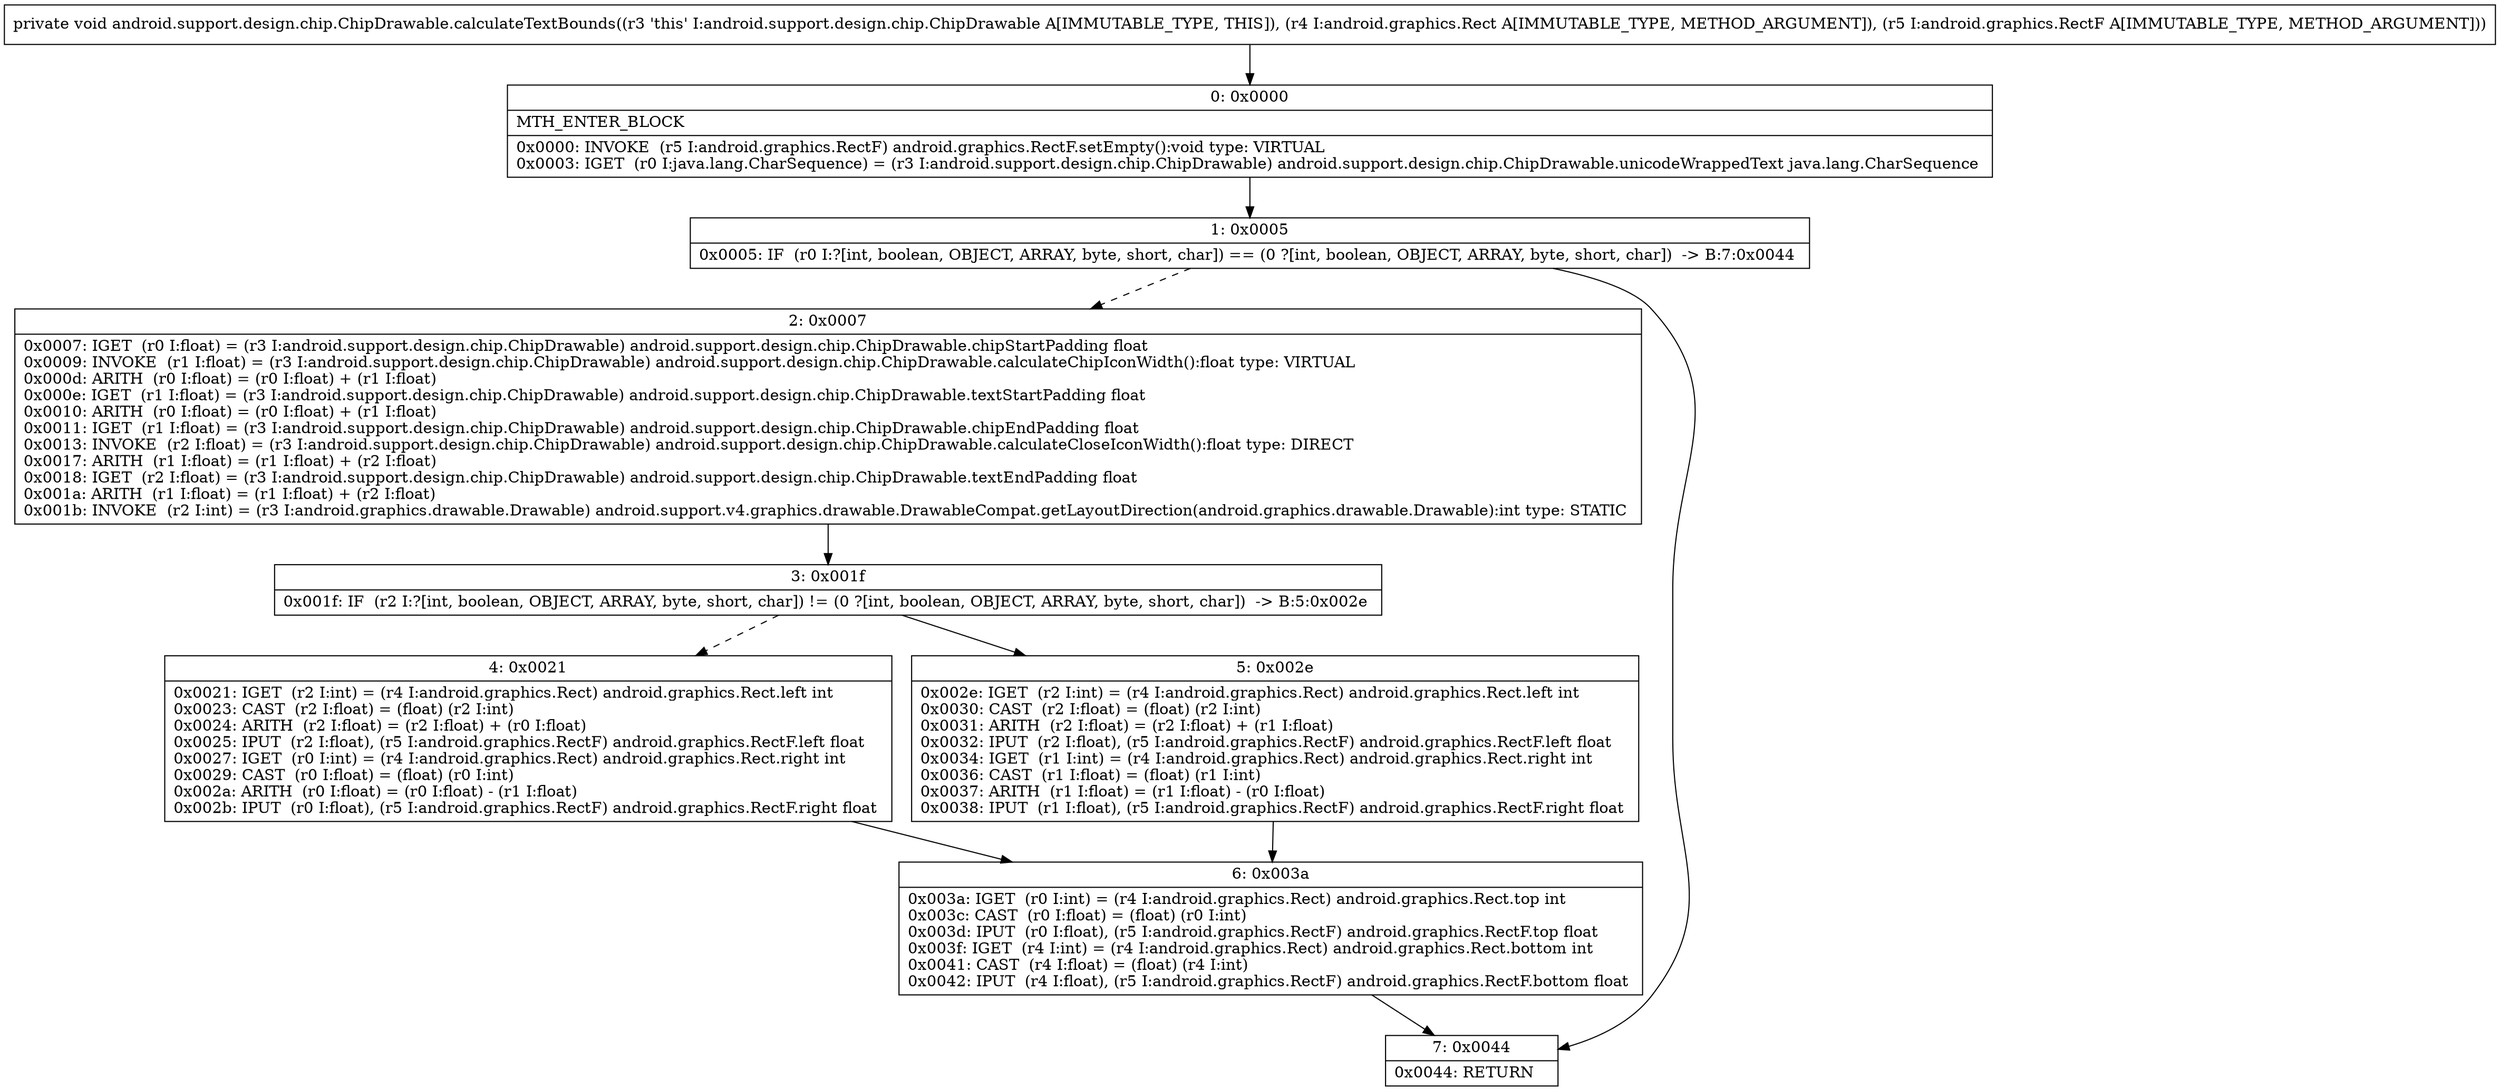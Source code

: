 digraph "CFG forandroid.support.design.chip.ChipDrawable.calculateTextBounds(Landroid\/graphics\/Rect;Landroid\/graphics\/RectF;)V" {
Node_0 [shape=record,label="{0\:\ 0x0000|MTH_ENTER_BLOCK\l|0x0000: INVOKE  (r5 I:android.graphics.RectF) android.graphics.RectF.setEmpty():void type: VIRTUAL \l0x0003: IGET  (r0 I:java.lang.CharSequence) = (r3 I:android.support.design.chip.ChipDrawable) android.support.design.chip.ChipDrawable.unicodeWrappedText java.lang.CharSequence \l}"];
Node_1 [shape=record,label="{1\:\ 0x0005|0x0005: IF  (r0 I:?[int, boolean, OBJECT, ARRAY, byte, short, char]) == (0 ?[int, boolean, OBJECT, ARRAY, byte, short, char])  \-\> B:7:0x0044 \l}"];
Node_2 [shape=record,label="{2\:\ 0x0007|0x0007: IGET  (r0 I:float) = (r3 I:android.support.design.chip.ChipDrawable) android.support.design.chip.ChipDrawable.chipStartPadding float \l0x0009: INVOKE  (r1 I:float) = (r3 I:android.support.design.chip.ChipDrawable) android.support.design.chip.ChipDrawable.calculateChipIconWidth():float type: VIRTUAL \l0x000d: ARITH  (r0 I:float) = (r0 I:float) + (r1 I:float) \l0x000e: IGET  (r1 I:float) = (r3 I:android.support.design.chip.ChipDrawable) android.support.design.chip.ChipDrawable.textStartPadding float \l0x0010: ARITH  (r0 I:float) = (r0 I:float) + (r1 I:float) \l0x0011: IGET  (r1 I:float) = (r3 I:android.support.design.chip.ChipDrawable) android.support.design.chip.ChipDrawable.chipEndPadding float \l0x0013: INVOKE  (r2 I:float) = (r3 I:android.support.design.chip.ChipDrawable) android.support.design.chip.ChipDrawable.calculateCloseIconWidth():float type: DIRECT \l0x0017: ARITH  (r1 I:float) = (r1 I:float) + (r2 I:float) \l0x0018: IGET  (r2 I:float) = (r3 I:android.support.design.chip.ChipDrawable) android.support.design.chip.ChipDrawable.textEndPadding float \l0x001a: ARITH  (r1 I:float) = (r1 I:float) + (r2 I:float) \l0x001b: INVOKE  (r2 I:int) = (r3 I:android.graphics.drawable.Drawable) android.support.v4.graphics.drawable.DrawableCompat.getLayoutDirection(android.graphics.drawable.Drawable):int type: STATIC \l}"];
Node_3 [shape=record,label="{3\:\ 0x001f|0x001f: IF  (r2 I:?[int, boolean, OBJECT, ARRAY, byte, short, char]) != (0 ?[int, boolean, OBJECT, ARRAY, byte, short, char])  \-\> B:5:0x002e \l}"];
Node_4 [shape=record,label="{4\:\ 0x0021|0x0021: IGET  (r2 I:int) = (r4 I:android.graphics.Rect) android.graphics.Rect.left int \l0x0023: CAST  (r2 I:float) = (float) (r2 I:int) \l0x0024: ARITH  (r2 I:float) = (r2 I:float) + (r0 I:float) \l0x0025: IPUT  (r2 I:float), (r5 I:android.graphics.RectF) android.graphics.RectF.left float \l0x0027: IGET  (r0 I:int) = (r4 I:android.graphics.Rect) android.graphics.Rect.right int \l0x0029: CAST  (r0 I:float) = (float) (r0 I:int) \l0x002a: ARITH  (r0 I:float) = (r0 I:float) \- (r1 I:float) \l0x002b: IPUT  (r0 I:float), (r5 I:android.graphics.RectF) android.graphics.RectF.right float \l}"];
Node_5 [shape=record,label="{5\:\ 0x002e|0x002e: IGET  (r2 I:int) = (r4 I:android.graphics.Rect) android.graphics.Rect.left int \l0x0030: CAST  (r2 I:float) = (float) (r2 I:int) \l0x0031: ARITH  (r2 I:float) = (r2 I:float) + (r1 I:float) \l0x0032: IPUT  (r2 I:float), (r5 I:android.graphics.RectF) android.graphics.RectF.left float \l0x0034: IGET  (r1 I:int) = (r4 I:android.graphics.Rect) android.graphics.Rect.right int \l0x0036: CAST  (r1 I:float) = (float) (r1 I:int) \l0x0037: ARITH  (r1 I:float) = (r1 I:float) \- (r0 I:float) \l0x0038: IPUT  (r1 I:float), (r5 I:android.graphics.RectF) android.graphics.RectF.right float \l}"];
Node_6 [shape=record,label="{6\:\ 0x003a|0x003a: IGET  (r0 I:int) = (r4 I:android.graphics.Rect) android.graphics.Rect.top int \l0x003c: CAST  (r0 I:float) = (float) (r0 I:int) \l0x003d: IPUT  (r0 I:float), (r5 I:android.graphics.RectF) android.graphics.RectF.top float \l0x003f: IGET  (r4 I:int) = (r4 I:android.graphics.Rect) android.graphics.Rect.bottom int \l0x0041: CAST  (r4 I:float) = (float) (r4 I:int) \l0x0042: IPUT  (r4 I:float), (r5 I:android.graphics.RectF) android.graphics.RectF.bottom float \l}"];
Node_7 [shape=record,label="{7\:\ 0x0044|0x0044: RETURN   \l}"];
MethodNode[shape=record,label="{private void android.support.design.chip.ChipDrawable.calculateTextBounds((r3 'this' I:android.support.design.chip.ChipDrawable A[IMMUTABLE_TYPE, THIS]), (r4 I:android.graphics.Rect A[IMMUTABLE_TYPE, METHOD_ARGUMENT]), (r5 I:android.graphics.RectF A[IMMUTABLE_TYPE, METHOD_ARGUMENT])) }"];
MethodNode -> Node_0;
Node_0 -> Node_1;
Node_1 -> Node_2[style=dashed];
Node_1 -> Node_7;
Node_2 -> Node_3;
Node_3 -> Node_4[style=dashed];
Node_3 -> Node_5;
Node_4 -> Node_6;
Node_5 -> Node_6;
Node_6 -> Node_7;
}

